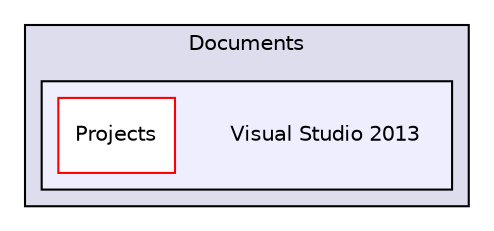 digraph "C:/Users/tobia_000/Documents/Visual Studio 2013" {
  compound=true
  node [ fontsize="10", fontname="Helvetica"];
  edge [ labelfontsize="10", labelfontname="Helvetica"];
  subgraph clusterdir_2bff7dfb9d7caff63f48abf3edf196aa {
    graph [ bgcolor="#ddddee", pencolor="black", label="Documents" fontname="Helvetica", fontsize="10", URL="dir_2bff7dfb9d7caff63f48abf3edf196aa.html"]
  subgraph clusterdir_19b52572391c7f2a8afec504ce5d1fa7 {
    graph [ bgcolor="#eeeeff", pencolor="black", label="" URL="dir_19b52572391c7f2a8afec504ce5d1fa7.html"];
    dir_19b52572391c7f2a8afec504ce5d1fa7 [shape=plaintext label="Visual Studio 2013"];
    dir_04bb2f70ffe655c55e17e1c15c763378 [shape=box label="Projects" color="red" fillcolor="white" style="filled" URL="dir_04bb2f70ffe655c55e17e1c15c763378.html"];
  }
  }
}

